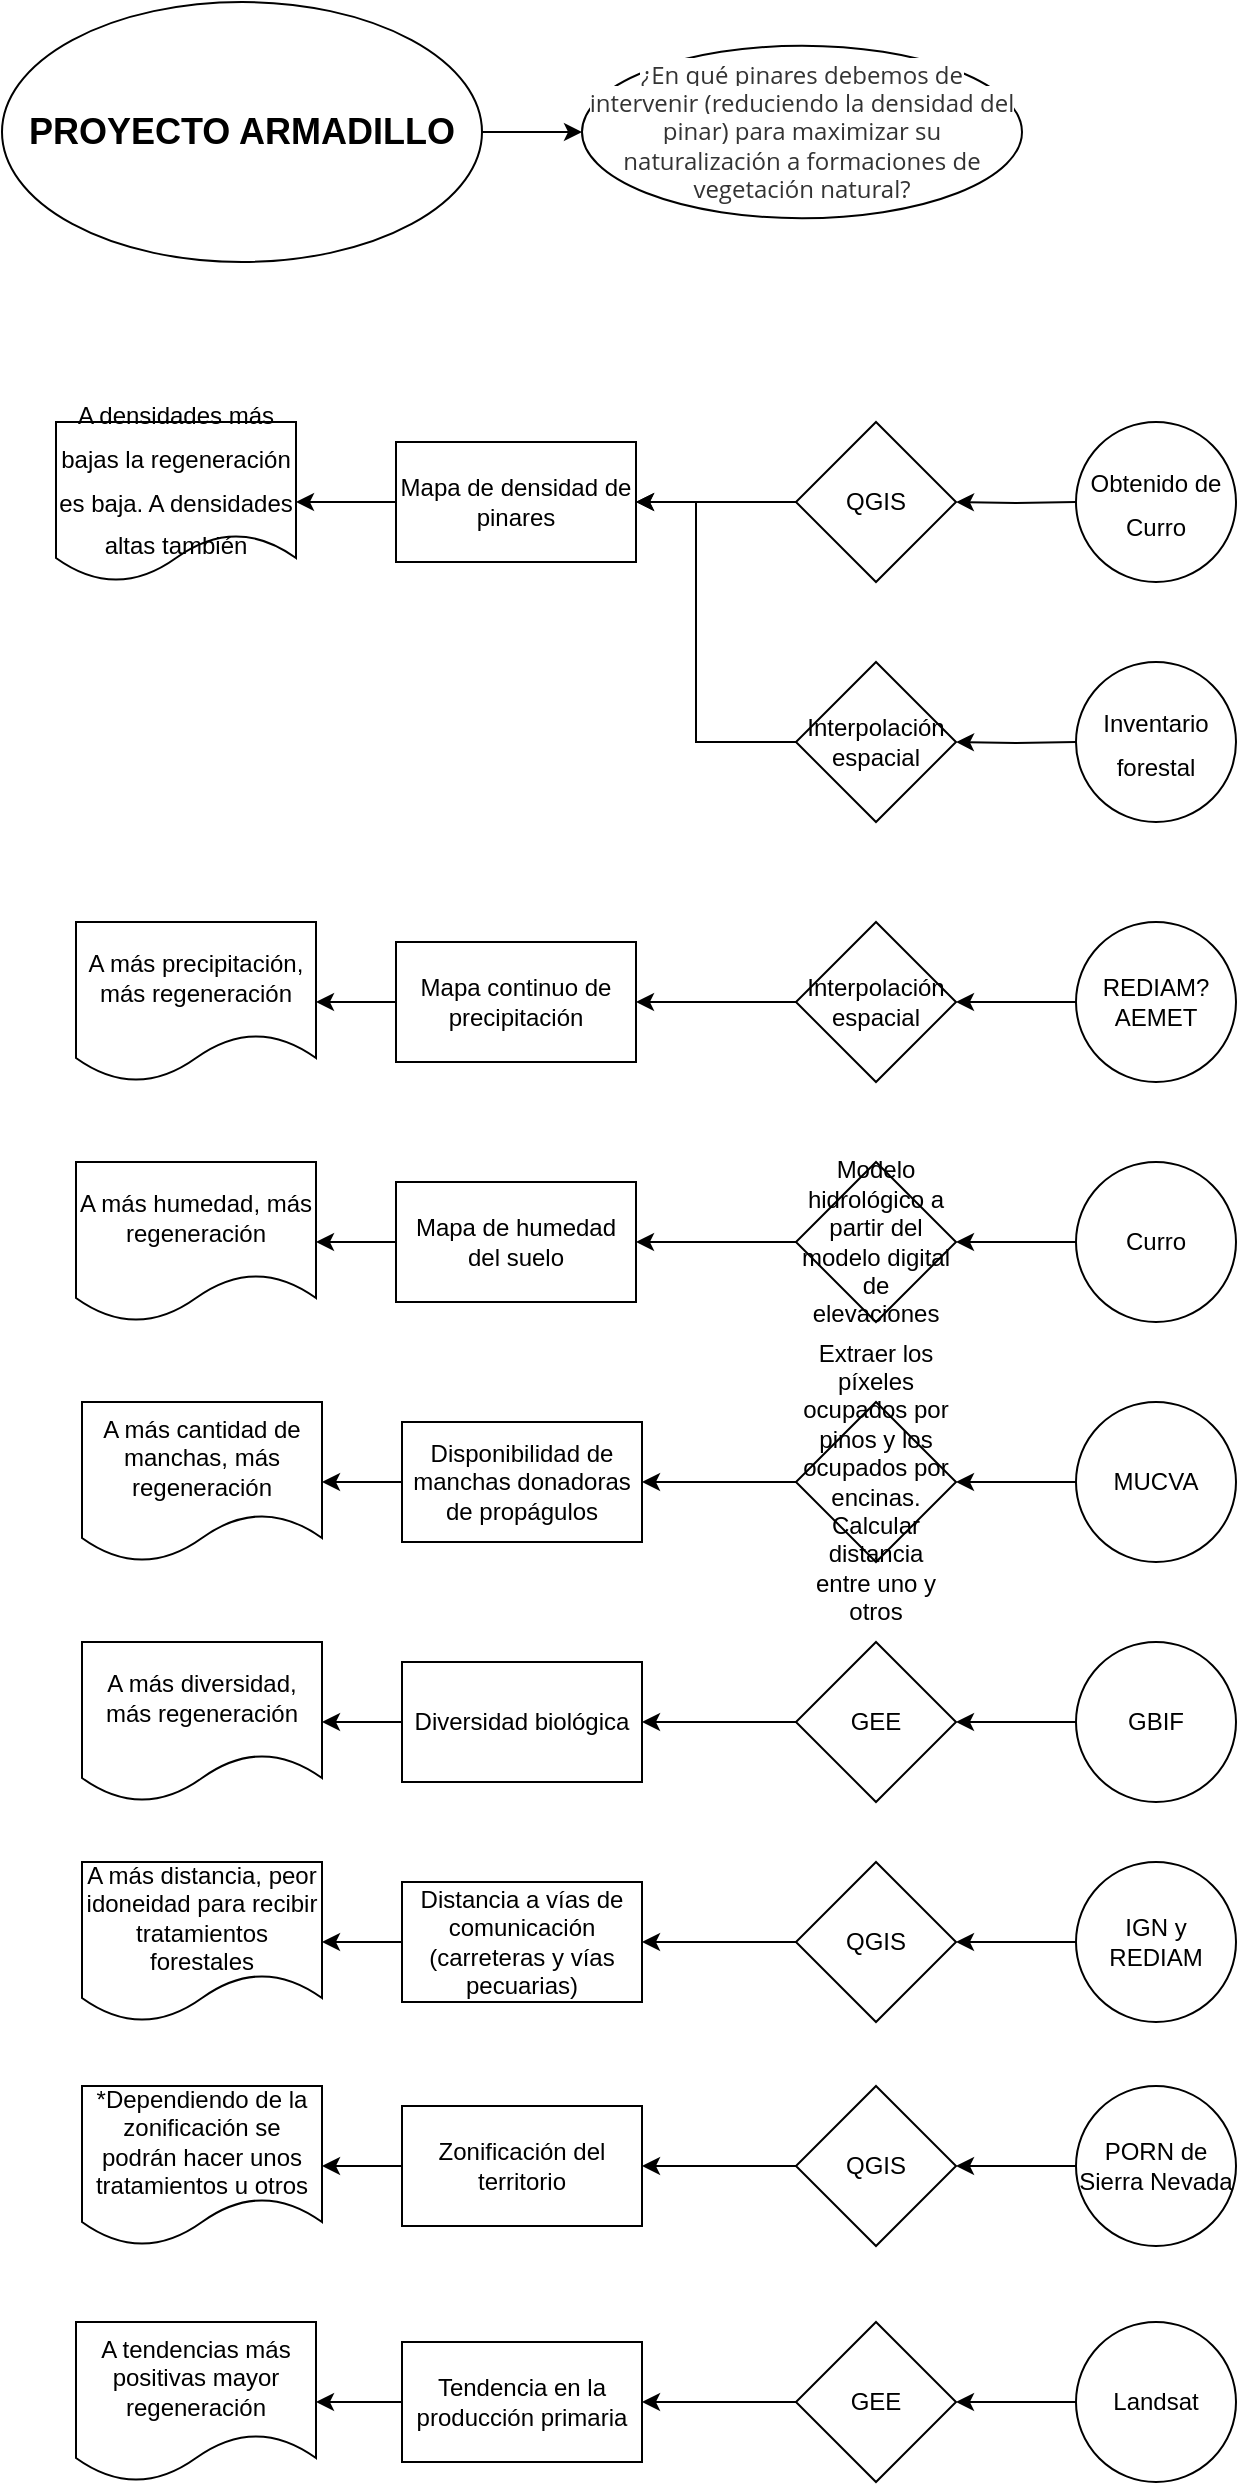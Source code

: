 <mxfile version="16.6.7" type="google"><diagram id="TPPL98RzfbvB6A-sZybJ" name="Page-1"><mxGraphModel dx="1276" dy="942" grid="1" gridSize="10" guides="1" tooltips="1" connect="1" arrows="1" fold="1" page="1" pageScale="1" pageWidth="827" pageHeight="1169" math="0" shadow="0"><root><mxCell id="0"/><mxCell id="1" parent="0"/><mxCell id="uq6rjDl4yMItIFcIHa_8-10" value="" style="edgeStyle=orthogonalEdgeStyle;rounded=0;orthogonalLoop=1;jettySize=auto;html=1;" parent="1" source="uq6rjDl4yMItIFcIHa_8-2" target="uq6rjDl4yMItIFcIHa_8-9" edge="1"><mxGeometry relative="1" as="geometry"/></mxCell><mxCell id="uq6rjDl4yMItIFcIHa_8-2" value="&lt;font style=&quot;font-size: 18px&quot;&gt;&lt;b&gt;PROYECTO ARMADILLO&lt;/b&gt;&lt;/font&gt;" style="ellipse;whiteSpace=wrap;html=1;" parent="1" vertex="1"><mxGeometry x="40" y="30" width="240" height="130" as="geometry"/></mxCell><mxCell id="uq6rjDl4yMItIFcIHa_8-6" value="" style="edgeStyle=orthogonalEdgeStyle;rounded=0;orthogonalLoop=1;jettySize=auto;html=1;" parent="1" source="uq6rjDl4yMItIFcIHa_8-5" target="uq6rjDl4yMItIFcIHa_8-3" edge="1"><mxGeometry relative="1" as="geometry"/></mxCell><mxCell id="uq6rjDl4yMItIFcIHa_8-12" value="" style="edgeStyle=orthogonalEdgeStyle;rounded=0;orthogonalLoop=1;jettySize=auto;html=1;fontSize=18;exitX=0;exitY=0.5;exitDx=0;exitDy=0;" parent="1" source="uq6rjDl4yMItIFcIHa_8-11" edge="1"><mxGeometry relative="1" as="geometry"><mxPoint x="357" y="280" as="targetPoint"/><Array as="points"><mxPoint x="387" y="400"/><mxPoint x="387" y="280"/></Array></mxGeometry></mxCell><mxCell id="uq6rjDl4yMItIFcIHa_8-3" value="Mapa de densidad de pinares" style="whiteSpace=wrap;html=1;" parent="1" vertex="1"><mxGeometry x="237" y="250" width="120" height="60" as="geometry"/></mxCell><mxCell id="uq6rjDl4yMItIFcIHa_8-8" value="" style="edgeStyle=orthogonalEdgeStyle;rounded=0;orthogonalLoop=1;jettySize=auto;html=1;" parent="1" target="uq6rjDl4yMItIFcIHa_8-5" edge="1"><mxGeometry relative="1" as="geometry"><mxPoint x="577" y="280" as="sourcePoint"/></mxGeometry></mxCell><mxCell id="uq6rjDl4yMItIFcIHa_8-5" value="QGIS" style="rhombus;whiteSpace=wrap;html=1;" parent="1" vertex="1"><mxGeometry x="437" y="240" width="80" height="80" as="geometry"/></mxCell><mxCell id="uq6rjDl4yMItIFcIHa_8-9" value="&lt;span style=&quot;color: rgb(51 , 51 , 51) ; font-family: &amp;#34;open sans&amp;#34; , &amp;#34;clear sans&amp;#34; , &amp;#34;helvetica neue&amp;#34; , &amp;#34;helvetica&amp;#34; , &amp;#34;arial&amp;#34; , &amp;#34;segoe ui emoji&amp;#34; , sans-serif ; background-color: rgb(255 , 255 , 255)&quot;&gt;&lt;font style=&quot;font-size: 12px&quot;&gt; ¿En qué pinares debemos de intervenir (reduciendo la densidad del pinar) para maximizar su naturalización a formaciones de vegetación natural?&lt;/font&gt;&lt;/span&gt;" style="ellipse;whiteSpace=wrap;html=1;" parent="1" vertex="1"><mxGeometry x="330" y="51.87" width="220" height="86.25" as="geometry"/></mxCell><mxCell id="uq6rjDl4yMItIFcIHa_8-14" value="" style="edgeStyle=orthogonalEdgeStyle;rounded=0;orthogonalLoop=1;jettySize=auto;html=1;fontSize=18;" parent="1" target="uq6rjDl4yMItIFcIHa_8-11" edge="1"><mxGeometry relative="1" as="geometry"><mxPoint x="577" y="400" as="sourcePoint"/></mxGeometry></mxCell><mxCell id="uq6rjDl4yMItIFcIHa_8-11" value="Interpolación espacial" style="rhombus;whiteSpace=wrap;html=1;" parent="1" vertex="1"><mxGeometry x="437" y="360" width="80" height="80" as="geometry"/></mxCell><mxCell id="uq6rjDl4yMItIFcIHa_8-16" value="&lt;span style=&quot;font-size: 12px&quot;&gt;Obtenido de Curro&lt;/span&gt;" style="ellipse;whiteSpace=wrap;html=1;aspect=fixed;fontSize=18;" parent="1" vertex="1"><mxGeometry x="577" y="240" width="80" height="80" as="geometry"/></mxCell><mxCell id="uq6rjDl4yMItIFcIHa_8-17" value="&lt;font style=&quot;font-size: 12px&quot;&gt;Inventario forestal&lt;/font&gt;" style="ellipse;whiteSpace=wrap;html=1;aspect=fixed;fontSize=18;" parent="1" vertex="1"><mxGeometry x="577" y="360" width="80" height="80" as="geometry"/></mxCell><mxCell id="uq6rjDl4yMItIFcIHa_8-20" value="" style="edgeStyle=orthogonalEdgeStyle;rounded=0;orthogonalLoop=1;jettySize=auto;html=1;fontSize=12;" parent="1" source="uq6rjDl4yMItIFcIHa_8-19" target="uq6rjDl4yMItIFcIHa_8-18" edge="1"><mxGeometry relative="1" as="geometry"/></mxCell><mxCell id="uq6rjDl4yMItIFcIHa_8-18" value="Mapa continuo de precipitación" style="rounded=0;whiteSpace=wrap;html=1;fontSize=12;" parent="1" vertex="1"><mxGeometry x="237" y="500" width="120" height="60" as="geometry"/></mxCell><mxCell id="uq6rjDl4yMItIFcIHa_8-19" value="Interpolación espacial" style="rhombus;whiteSpace=wrap;html=1;rounded=0;" parent="1" vertex="1"><mxGeometry x="437" y="490" width="80" height="80" as="geometry"/></mxCell><mxCell id="uq6rjDl4yMItIFcIHa_8-22" style="edgeStyle=orthogonalEdgeStyle;rounded=0;orthogonalLoop=1;jettySize=auto;html=1;entryX=1;entryY=0.5;entryDx=0;entryDy=0;fontSize=12;" parent="1" source="uq6rjDl4yMItIFcIHa_8-21" target="uq6rjDl4yMItIFcIHa_8-19" edge="1"><mxGeometry relative="1" as="geometry"/></mxCell><mxCell id="uq6rjDl4yMItIFcIHa_8-21" value="REDIAM?&lt;br&gt;AEMET" style="ellipse;whiteSpace=wrap;html=1;aspect=fixed;fontSize=12;" parent="1" vertex="1"><mxGeometry x="577" y="490" width="80" height="80" as="geometry"/></mxCell><mxCell id="uq6rjDl4yMItIFcIHa_8-36" value="" style="edgeStyle=orthogonalEdgeStyle;rounded=0;orthogonalLoop=1;jettySize=auto;html=1;fontSize=12;" parent="1" source="uq6rjDl4yMItIFcIHa_8-3" target="uq6rjDl4yMItIFcIHa_8-24" edge="1"><mxGeometry relative="1" as="geometry"/></mxCell><mxCell id="uq6rjDl4yMItIFcIHa_8-24" value="&lt;font style=&quot;font-size: 12px&quot;&gt;A densidades más bajas la regeneración es baja. A densidades altas también&lt;/font&gt;" style="shape=document;whiteSpace=wrap;html=1;boundedLbl=1;fontSize=18;" parent="1" vertex="1"><mxGeometry x="67" y="240" width="120" height="80" as="geometry"/></mxCell><mxCell id="uq6rjDl4yMItIFcIHa_8-38" style="edgeStyle=orthogonalEdgeStyle;rounded=0;orthogonalLoop=1;jettySize=auto;html=1;fontSize=12;" parent="1" source="uq6rjDl4yMItIFcIHa_8-18" target="uq6rjDl4yMItIFcIHa_8-27" edge="1"><mxGeometry relative="1" as="geometry"/></mxCell><mxCell id="uq6rjDl4yMItIFcIHa_8-27" value="A más precipitación, más regeneración" style="shape=document;whiteSpace=wrap;html=1;boundedLbl=1;fontSize=12;" parent="1" vertex="1"><mxGeometry x="77" y="490" width="120" height="80" as="geometry"/></mxCell><mxCell id="uq6rjDl4yMItIFcIHa_8-31" value="" style="edgeStyle=orthogonalEdgeStyle;rounded=0;orthogonalLoop=1;jettySize=auto;html=1;fontSize=12;" parent="1" source="uq6rjDl4yMItIFcIHa_8-30" target="uq6rjDl4yMItIFcIHa_8-29" edge="1"><mxGeometry relative="1" as="geometry"/></mxCell><mxCell id="uq6rjDl4yMItIFcIHa_8-29" value="Mapa de humedad del suelo" style="rounded=0;whiteSpace=wrap;html=1;fontSize=12;" parent="1" vertex="1"><mxGeometry x="237" y="620" width="120" height="60" as="geometry"/></mxCell><mxCell id="uq6rjDl4yMItIFcIHa_8-35" value="" style="edgeStyle=orthogonalEdgeStyle;rounded=0;orthogonalLoop=1;jettySize=auto;html=1;fontSize=12;" parent="1" source="uq6rjDl4yMItIFcIHa_8-32" target="uq6rjDl4yMItIFcIHa_8-30" edge="1"><mxGeometry relative="1" as="geometry"/></mxCell><mxCell id="uq6rjDl4yMItIFcIHa_8-30" value="Modelo hidrológico a partir del modelo digital de elevaciones" style="rhombus;whiteSpace=wrap;html=1;rounded=0;" parent="1" vertex="1"><mxGeometry x="437" y="610" width="80" height="80" as="geometry"/></mxCell><mxCell id="uq6rjDl4yMItIFcIHa_8-32" value="Curro" style="ellipse;whiteSpace=wrap;html=1;aspect=fixed;fontSize=12;" parent="1" vertex="1"><mxGeometry x="577" y="610" width="80" height="80" as="geometry"/></mxCell><mxCell id="uq6rjDl4yMItIFcIHa_8-39" value="" style="edgeStyle=orthogonalEdgeStyle;rounded=0;orthogonalLoop=1;jettySize=auto;html=1;fontSize=12;" parent="1" source="uq6rjDl4yMItIFcIHa_8-29" target="uq6rjDl4yMItIFcIHa_8-33" edge="1"><mxGeometry relative="1" as="geometry"/></mxCell><mxCell id="uq6rjDl4yMItIFcIHa_8-33" value="A más humedad, más regeneración" style="shape=document;whiteSpace=wrap;html=1;boundedLbl=1;" parent="1" vertex="1"><mxGeometry x="77" y="610" width="120" height="80" as="geometry"/></mxCell><mxCell id="uq6rjDl4yMItIFcIHa_8-43" value="" style="edgeStyle=orthogonalEdgeStyle;rounded=0;orthogonalLoop=1;jettySize=auto;html=1;fontSize=12;" parent="1" source="uq6rjDl4yMItIFcIHa_8-42" target="uq6rjDl4yMItIFcIHa_8-41" edge="1"><mxGeometry relative="1" as="geometry"/></mxCell><mxCell id="uq6rjDl4yMItIFcIHa_8-41" value="A más cantidad de manchas, más regeneración" style="shape=document;whiteSpace=wrap;html=1;boundedLbl=1;fontSize=12;" parent="1" vertex="1"><mxGeometry x="80" y="730" width="120" height="80" as="geometry"/></mxCell><mxCell id="uq6rjDl4yMItIFcIHa_8-45" value="" style="edgeStyle=orthogonalEdgeStyle;rounded=0;orthogonalLoop=1;jettySize=auto;html=1;fontSize=12;" parent="1" source="uq6rjDl4yMItIFcIHa_8-44" target="uq6rjDl4yMItIFcIHa_8-42" edge="1"><mxGeometry relative="1" as="geometry"/></mxCell><mxCell id="uq6rjDl4yMItIFcIHa_8-42" value="Disponibilidad de manchas donadoras de propágulos" style="whiteSpace=wrap;html=1;" parent="1" vertex="1"><mxGeometry x="240" y="740" width="120" height="60" as="geometry"/></mxCell><mxCell id="uq6rjDl4yMItIFcIHa_8-48" value="" style="edgeStyle=orthogonalEdgeStyle;rounded=0;orthogonalLoop=1;jettySize=auto;html=1;fontSize=12;" parent="1" source="uq6rjDl4yMItIFcIHa_8-47" target="uq6rjDl4yMItIFcIHa_8-44" edge="1"><mxGeometry relative="1" as="geometry"/></mxCell><mxCell id="uq6rjDl4yMItIFcIHa_8-44" value="Extraer los píxeles ocupados por pinos y los ocupados por encinas. Calcular distancia entre uno y otros" style="rhombus;whiteSpace=wrap;html=1;" parent="1" vertex="1"><mxGeometry x="437" y="730" width="80" height="80" as="geometry"/></mxCell><mxCell id="uq6rjDl4yMItIFcIHa_8-47" value="MUCVA" style="ellipse;whiteSpace=wrap;html=1;aspect=fixed;fontSize=12;" parent="1" vertex="1"><mxGeometry x="577" y="730" width="80" height="80" as="geometry"/></mxCell><mxCell id="MrhBs_Y3LJe4X93oGUFQ-3" value="" style="edgeStyle=orthogonalEdgeStyle;rounded=0;orthogonalLoop=1;jettySize=auto;html=1;" edge="1" parent="1" source="MrhBs_Y3LJe4X93oGUFQ-2" target="MrhBs_Y3LJe4X93oGUFQ-1"><mxGeometry relative="1" as="geometry"/></mxCell><mxCell id="MrhBs_Y3LJe4X93oGUFQ-1" value="A más diversidad, más regeneración" style="shape=document;whiteSpace=wrap;html=1;boundedLbl=1;" vertex="1" parent="1"><mxGeometry x="80" y="850" width="120" height="80" as="geometry"/></mxCell><mxCell id="MrhBs_Y3LJe4X93oGUFQ-5" value="" style="edgeStyle=orthogonalEdgeStyle;rounded=0;orthogonalLoop=1;jettySize=auto;html=1;" edge="1" parent="1" source="MrhBs_Y3LJe4X93oGUFQ-4" target="MrhBs_Y3LJe4X93oGUFQ-2"><mxGeometry relative="1" as="geometry"/></mxCell><mxCell id="MrhBs_Y3LJe4X93oGUFQ-2" value="Diversidad biológica" style="whiteSpace=wrap;html=1;" vertex="1" parent="1"><mxGeometry x="240" y="860" width="120" height="60" as="geometry"/></mxCell><mxCell id="MrhBs_Y3LJe4X93oGUFQ-7" value="" style="edgeStyle=orthogonalEdgeStyle;rounded=0;orthogonalLoop=1;jettySize=auto;html=1;" edge="1" parent="1" source="MrhBs_Y3LJe4X93oGUFQ-6" target="MrhBs_Y3LJe4X93oGUFQ-4"><mxGeometry relative="1" as="geometry"/></mxCell><mxCell id="MrhBs_Y3LJe4X93oGUFQ-4" value="GEE" style="rhombus;whiteSpace=wrap;html=1;" vertex="1" parent="1"><mxGeometry x="437" y="850" width="80" height="80" as="geometry"/></mxCell><mxCell id="MrhBs_Y3LJe4X93oGUFQ-6" value="GBIF" style="ellipse;whiteSpace=wrap;html=1;aspect=fixed;" vertex="1" parent="1"><mxGeometry x="577" y="850" width="80" height="80" as="geometry"/></mxCell><mxCell id="MrhBs_Y3LJe4X93oGUFQ-10" value="" style="edgeStyle=orthogonalEdgeStyle;rounded=0;orthogonalLoop=1;jettySize=auto;html=1;" edge="1" parent="1" source="MrhBs_Y3LJe4X93oGUFQ-9" target="MrhBs_Y3LJe4X93oGUFQ-8"><mxGeometry relative="1" as="geometry"/></mxCell><mxCell id="MrhBs_Y3LJe4X93oGUFQ-8" value="A más distancia, peor idoneidad para recibir tratamientos forestales" style="shape=document;whiteSpace=wrap;html=1;boundedLbl=1;" vertex="1" parent="1"><mxGeometry x="80" y="960" width="120" height="80" as="geometry"/></mxCell><mxCell id="MrhBs_Y3LJe4X93oGUFQ-9" value="Distancia a vías de comunicación (carreteras y vías pecuarias)" style="whiteSpace=wrap;html=1;" vertex="1" parent="1"><mxGeometry x="240" y="970" width="120" height="60" as="geometry"/></mxCell><mxCell id="MrhBs_Y3LJe4X93oGUFQ-14" value="" style="edgeStyle=orthogonalEdgeStyle;rounded=0;orthogonalLoop=1;jettySize=auto;html=1;" edge="1" parent="1" source="MrhBs_Y3LJe4X93oGUFQ-13" target="MrhBs_Y3LJe4X93oGUFQ-9"><mxGeometry relative="1" as="geometry"/></mxCell><mxCell id="MrhBs_Y3LJe4X93oGUFQ-13" value="QGIS" style="rhombus;whiteSpace=wrap;html=1;" vertex="1" parent="1"><mxGeometry x="437" y="960" width="80" height="80" as="geometry"/></mxCell><mxCell id="MrhBs_Y3LJe4X93oGUFQ-16" value="" style="edgeStyle=orthogonalEdgeStyle;rounded=0;orthogonalLoop=1;jettySize=auto;html=1;" edge="1" parent="1" source="MrhBs_Y3LJe4X93oGUFQ-15" target="MrhBs_Y3LJe4X93oGUFQ-13"><mxGeometry relative="1" as="geometry"/></mxCell><mxCell id="MrhBs_Y3LJe4X93oGUFQ-15" value="IGN y REDIAM" style="ellipse;whiteSpace=wrap;html=1;aspect=fixed;" vertex="1" parent="1"><mxGeometry x="577" y="960" width="80" height="80" as="geometry"/></mxCell><mxCell id="MrhBs_Y3LJe4X93oGUFQ-26" value="" style="edgeStyle=orthogonalEdgeStyle;rounded=0;orthogonalLoop=1;jettySize=auto;html=1;" edge="1" parent="1" source="MrhBs_Y3LJe4X93oGUFQ-25" target="MrhBs_Y3LJe4X93oGUFQ-24"><mxGeometry relative="1" as="geometry"/></mxCell><mxCell id="MrhBs_Y3LJe4X93oGUFQ-24" value="&lt;span&gt;*Dependiendo de la zonificación se podrán hacer unos tratamientos u otros&lt;/span&gt;" style="shape=document;whiteSpace=wrap;html=1;boundedLbl=1;" vertex="1" parent="1"><mxGeometry x="80" y="1072" width="120" height="80" as="geometry"/></mxCell><mxCell id="MrhBs_Y3LJe4X93oGUFQ-28" value="" style="edgeStyle=orthogonalEdgeStyle;rounded=0;orthogonalLoop=1;jettySize=auto;html=1;" edge="1" parent="1" source="MrhBs_Y3LJe4X93oGUFQ-27" target="MrhBs_Y3LJe4X93oGUFQ-25"><mxGeometry relative="1" as="geometry"/></mxCell><mxCell id="MrhBs_Y3LJe4X93oGUFQ-25" value="Zonificación del territorio" style="whiteSpace=wrap;html=1;" vertex="1" parent="1"><mxGeometry x="240" y="1082" width="120" height="60" as="geometry"/></mxCell><mxCell id="MrhBs_Y3LJe4X93oGUFQ-27" value="QGIS" style="rhombus;whiteSpace=wrap;html=1;" vertex="1" parent="1"><mxGeometry x="437" y="1072" width="80" height="80" as="geometry"/></mxCell><mxCell id="MrhBs_Y3LJe4X93oGUFQ-30" value="" style="edgeStyle=orthogonalEdgeStyle;rounded=0;orthogonalLoop=1;jettySize=auto;html=1;" edge="1" parent="1" source="MrhBs_Y3LJe4X93oGUFQ-29" target="MrhBs_Y3LJe4X93oGUFQ-27"><mxGeometry relative="1" as="geometry"/></mxCell><mxCell id="MrhBs_Y3LJe4X93oGUFQ-29" value="PORN de Sierra Nevada" style="ellipse;whiteSpace=wrap;html=1;aspect=fixed;" vertex="1" parent="1"><mxGeometry x="577" y="1072" width="80" height="80" as="geometry"/></mxCell><mxCell id="MrhBs_Y3LJe4X93oGUFQ-33" value="" style="edgeStyle=orthogonalEdgeStyle;rounded=0;orthogonalLoop=1;jettySize=auto;html=1;" edge="1" parent="1" source="MrhBs_Y3LJe4X93oGUFQ-32" target="MrhBs_Y3LJe4X93oGUFQ-31"><mxGeometry relative="1" as="geometry"/></mxCell><mxCell id="MrhBs_Y3LJe4X93oGUFQ-31" value="A tendencias más positivas mayor regeneración" style="shape=document;whiteSpace=wrap;html=1;boundedLbl=1;" vertex="1" parent="1"><mxGeometry x="77" y="1190" width="120" height="80" as="geometry"/></mxCell><mxCell id="MrhBs_Y3LJe4X93oGUFQ-35" value="" style="edgeStyle=orthogonalEdgeStyle;rounded=0;orthogonalLoop=1;jettySize=auto;html=1;" edge="1" parent="1" source="MrhBs_Y3LJe4X93oGUFQ-34" target="MrhBs_Y3LJe4X93oGUFQ-32"><mxGeometry relative="1" as="geometry"/></mxCell><mxCell id="MrhBs_Y3LJe4X93oGUFQ-32" value="Tendencia en la producción primaria" style="rounded=0;whiteSpace=wrap;html=1;" vertex="1" parent="1"><mxGeometry x="240" y="1200" width="120" height="60" as="geometry"/></mxCell><mxCell id="MrhBs_Y3LJe4X93oGUFQ-34" value="GEE" style="rhombus;whiteSpace=wrap;html=1;rounded=0;" vertex="1" parent="1"><mxGeometry x="437" y="1190" width="80" height="80" as="geometry"/></mxCell><mxCell id="MrhBs_Y3LJe4X93oGUFQ-37" value="" style="edgeStyle=orthogonalEdgeStyle;rounded=0;orthogonalLoop=1;jettySize=auto;html=1;" edge="1" parent="1" source="MrhBs_Y3LJe4X93oGUFQ-36" target="MrhBs_Y3LJe4X93oGUFQ-34"><mxGeometry relative="1" as="geometry"/></mxCell><mxCell id="MrhBs_Y3LJe4X93oGUFQ-36" value="Landsat" style="ellipse;whiteSpace=wrap;html=1;aspect=fixed;" vertex="1" parent="1"><mxGeometry x="577" y="1190" width="80" height="80" as="geometry"/></mxCell></root></mxGraphModel></diagram></mxfile>